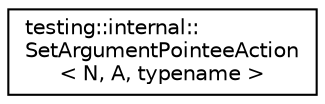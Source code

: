 digraph "Graphical Class Hierarchy"
{
 // INTERACTIVE_SVG=YES
 // LATEX_PDF_SIZE
  edge [fontname="Helvetica",fontsize="10",labelfontname="Helvetica",labelfontsize="10"];
  node [fontname="Helvetica",fontsize="10",shape=record];
  rankdir="LR";
  Node0 [label="testing::internal::\lSetArgumentPointeeAction\l\< N, A, typename \>",height=0.2,width=0.4,color="black", fillcolor="white", style="filled",URL="$d7/dc0/structtesting_1_1internal_1_1_set_argument_pointee_action.html",tooltip=" "];
}
